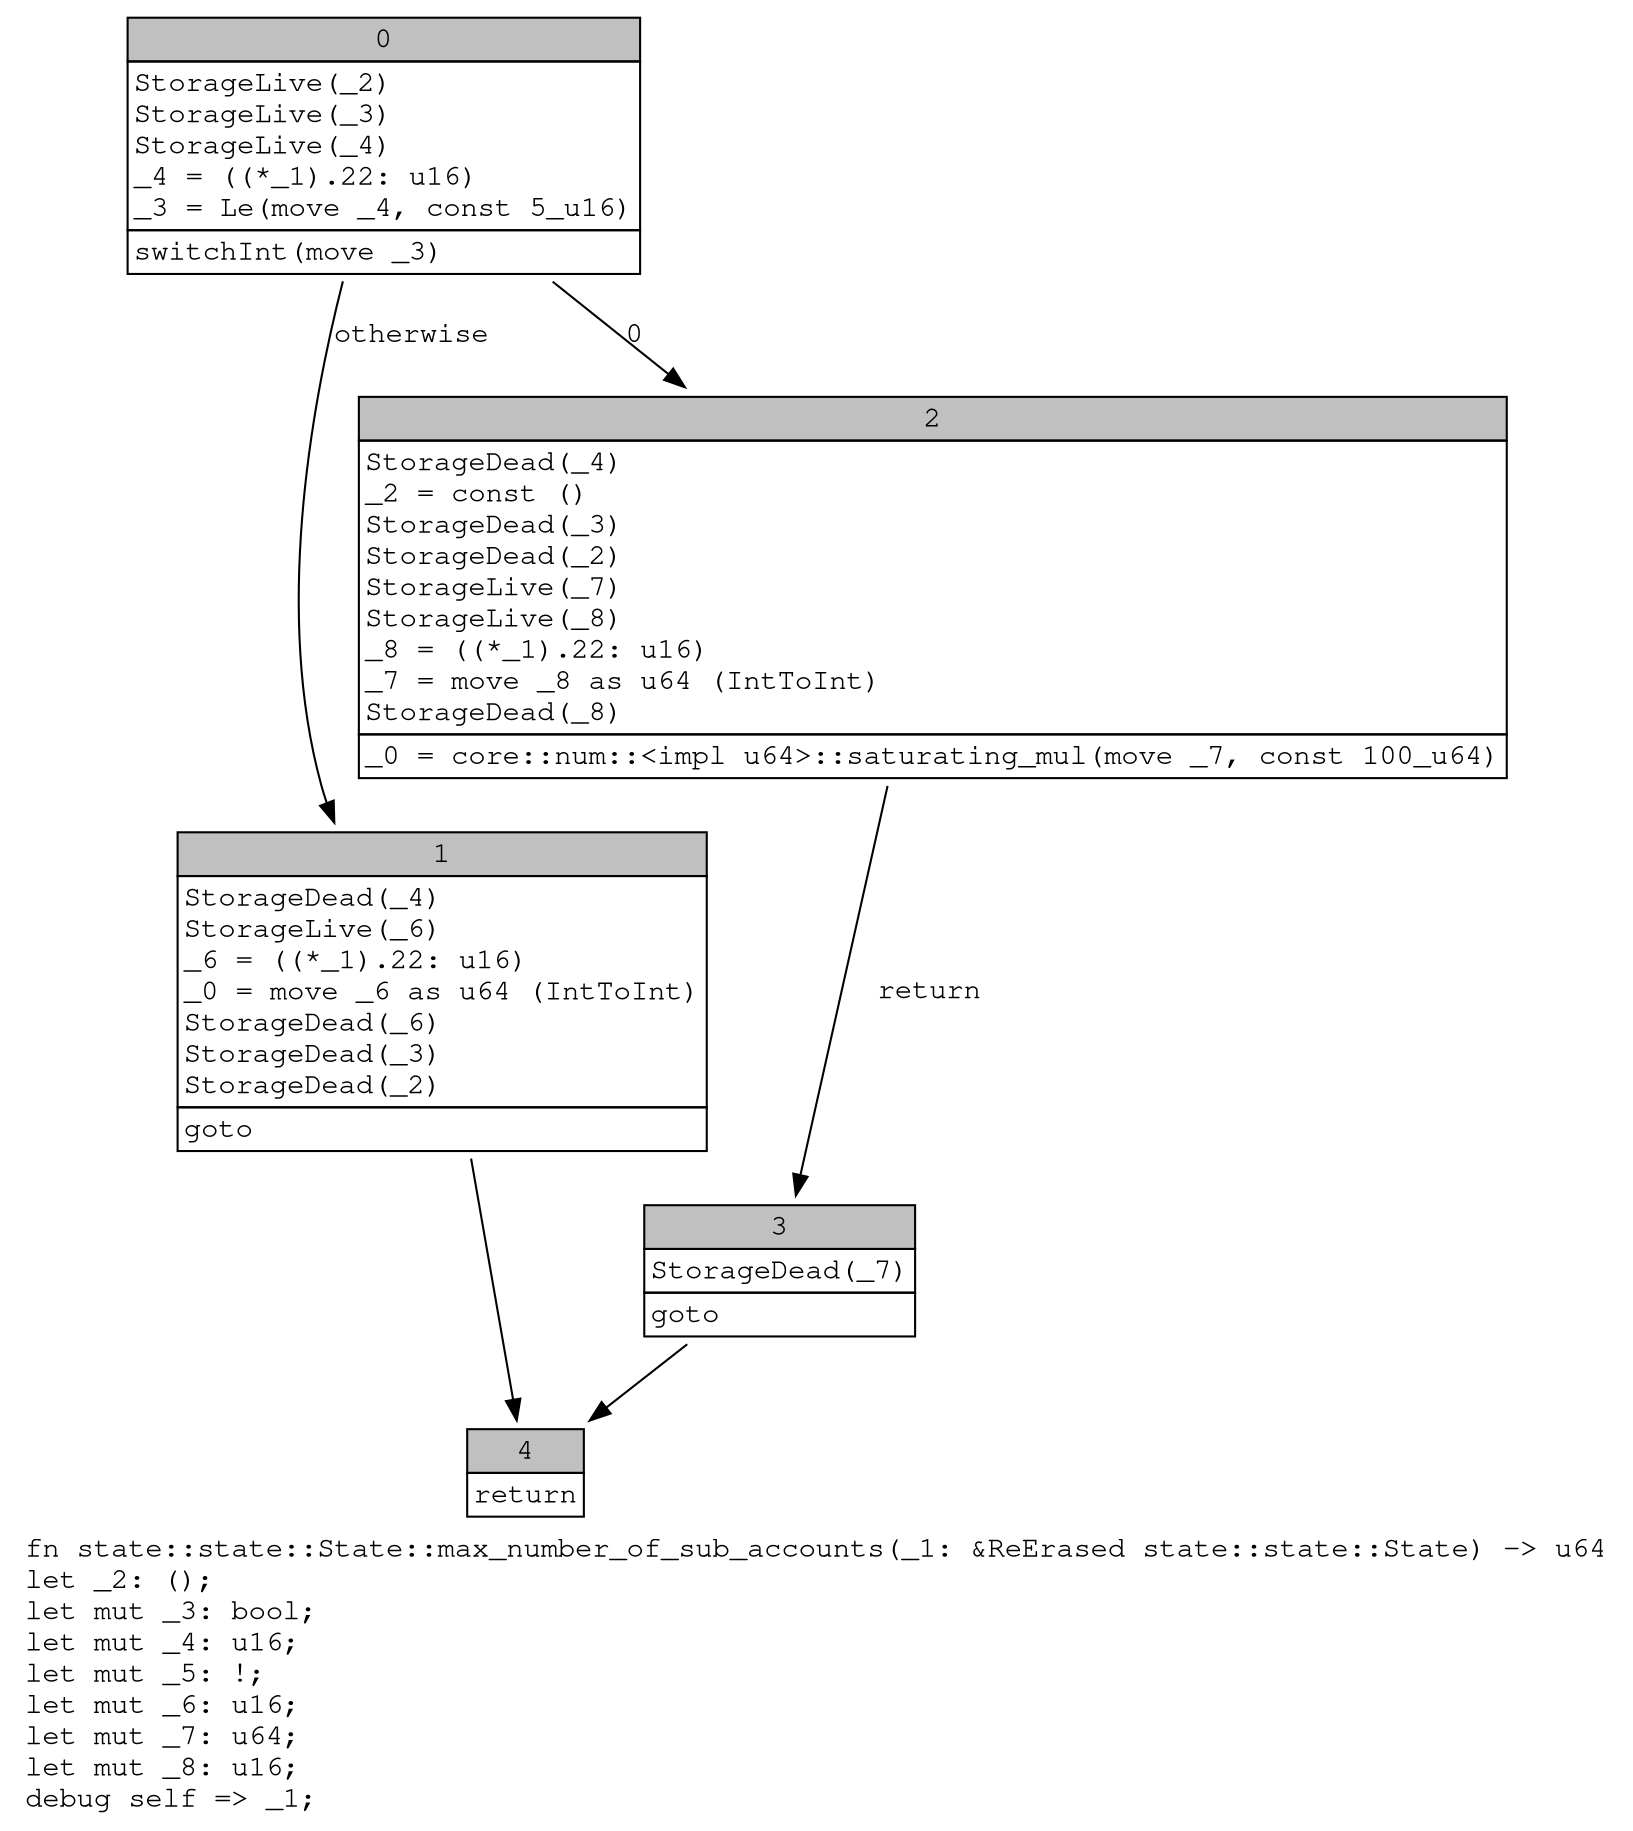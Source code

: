 digraph Mir_0_4169 {
    graph [fontname="Courier, monospace"];
    node [fontname="Courier, monospace"];
    edge [fontname="Courier, monospace"];
    label=<fn state::state::State::max_number_of_sub_accounts(_1: &amp;ReErased state::state::State) -&gt; u64<br align="left"/>let _2: ();<br align="left"/>let mut _3: bool;<br align="left"/>let mut _4: u16;<br align="left"/>let mut _5: !;<br align="left"/>let mut _6: u16;<br align="left"/>let mut _7: u64;<br align="left"/>let mut _8: u16;<br align="left"/>debug self =&gt; _1;<br align="left"/>>;
    bb0__0_4169 [shape="none", label=<<table border="0" cellborder="1" cellspacing="0"><tr><td bgcolor="gray" align="center" colspan="1">0</td></tr><tr><td align="left" balign="left">StorageLive(_2)<br/>StorageLive(_3)<br/>StorageLive(_4)<br/>_4 = ((*_1).22: u16)<br/>_3 = Le(move _4, const 5_u16)<br/></td></tr><tr><td align="left">switchInt(move _3)</td></tr></table>>];
    bb1__0_4169 [shape="none", label=<<table border="0" cellborder="1" cellspacing="0"><tr><td bgcolor="gray" align="center" colspan="1">1</td></tr><tr><td align="left" balign="left">StorageDead(_4)<br/>StorageLive(_6)<br/>_6 = ((*_1).22: u16)<br/>_0 = move _6 as u64 (IntToInt)<br/>StorageDead(_6)<br/>StorageDead(_3)<br/>StorageDead(_2)<br/></td></tr><tr><td align="left">goto</td></tr></table>>];
    bb2__0_4169 [shape="none", label=<<table border="0" cellborder="1" cellspacing="0"><tr><td bgcolor="gray" align="center" colspan="1">2</td></tr><tr><td align="left" balign="left">StorageDead(_4)<br/>_2 = const ()<br/>StorageDead(_3)<br/>StorageDead(_2)<br/>StorageLive(_7)<br/>StorageLive(_8)<br/>_8 = ((*_1).22: u16)<br/>_7 = move _8 as u64 (IntToInt)<br/>StorageDead(_8)<br/></td></tr><tr><td align="left">_0 = core::num::&lt;impl u64&gt;::saturating_mul(move _7, const 100_u64)</td></tr></table>>];
    bb3__0_4169 [shape="none", label=<<table border="0" cellborder="1" cellspacing="0"><tr><td bgcolor="gray" align="center" colspan="1">3</td></tr><tr><td align="left" balign="left">StorageDead(_7)<br/></td></tr><tr><td align="left">goto</td></tr></table>>];
    bb4__0_4169 [shape="none", label=<<table border="0" cellborder="1" cellspacing="0"><tr><td bgcolor="gray" align="center" colspan="1">4</td></tr><tr><td align="left">return</td></tr></table>>];
    bb0__0_4169 -> bb2__0_4169 [label="0"];
    bb0__0_4169 -> bb1__0_4169 [label="otherwise"];
    bb1__0_4169 -> bb4__0_4169 [label=""];
    bb2__0_4169 -> bb3__0_4169 [label="return"];
    bb3__0_4169 -> bb4__0_4169 [label=""];
}
